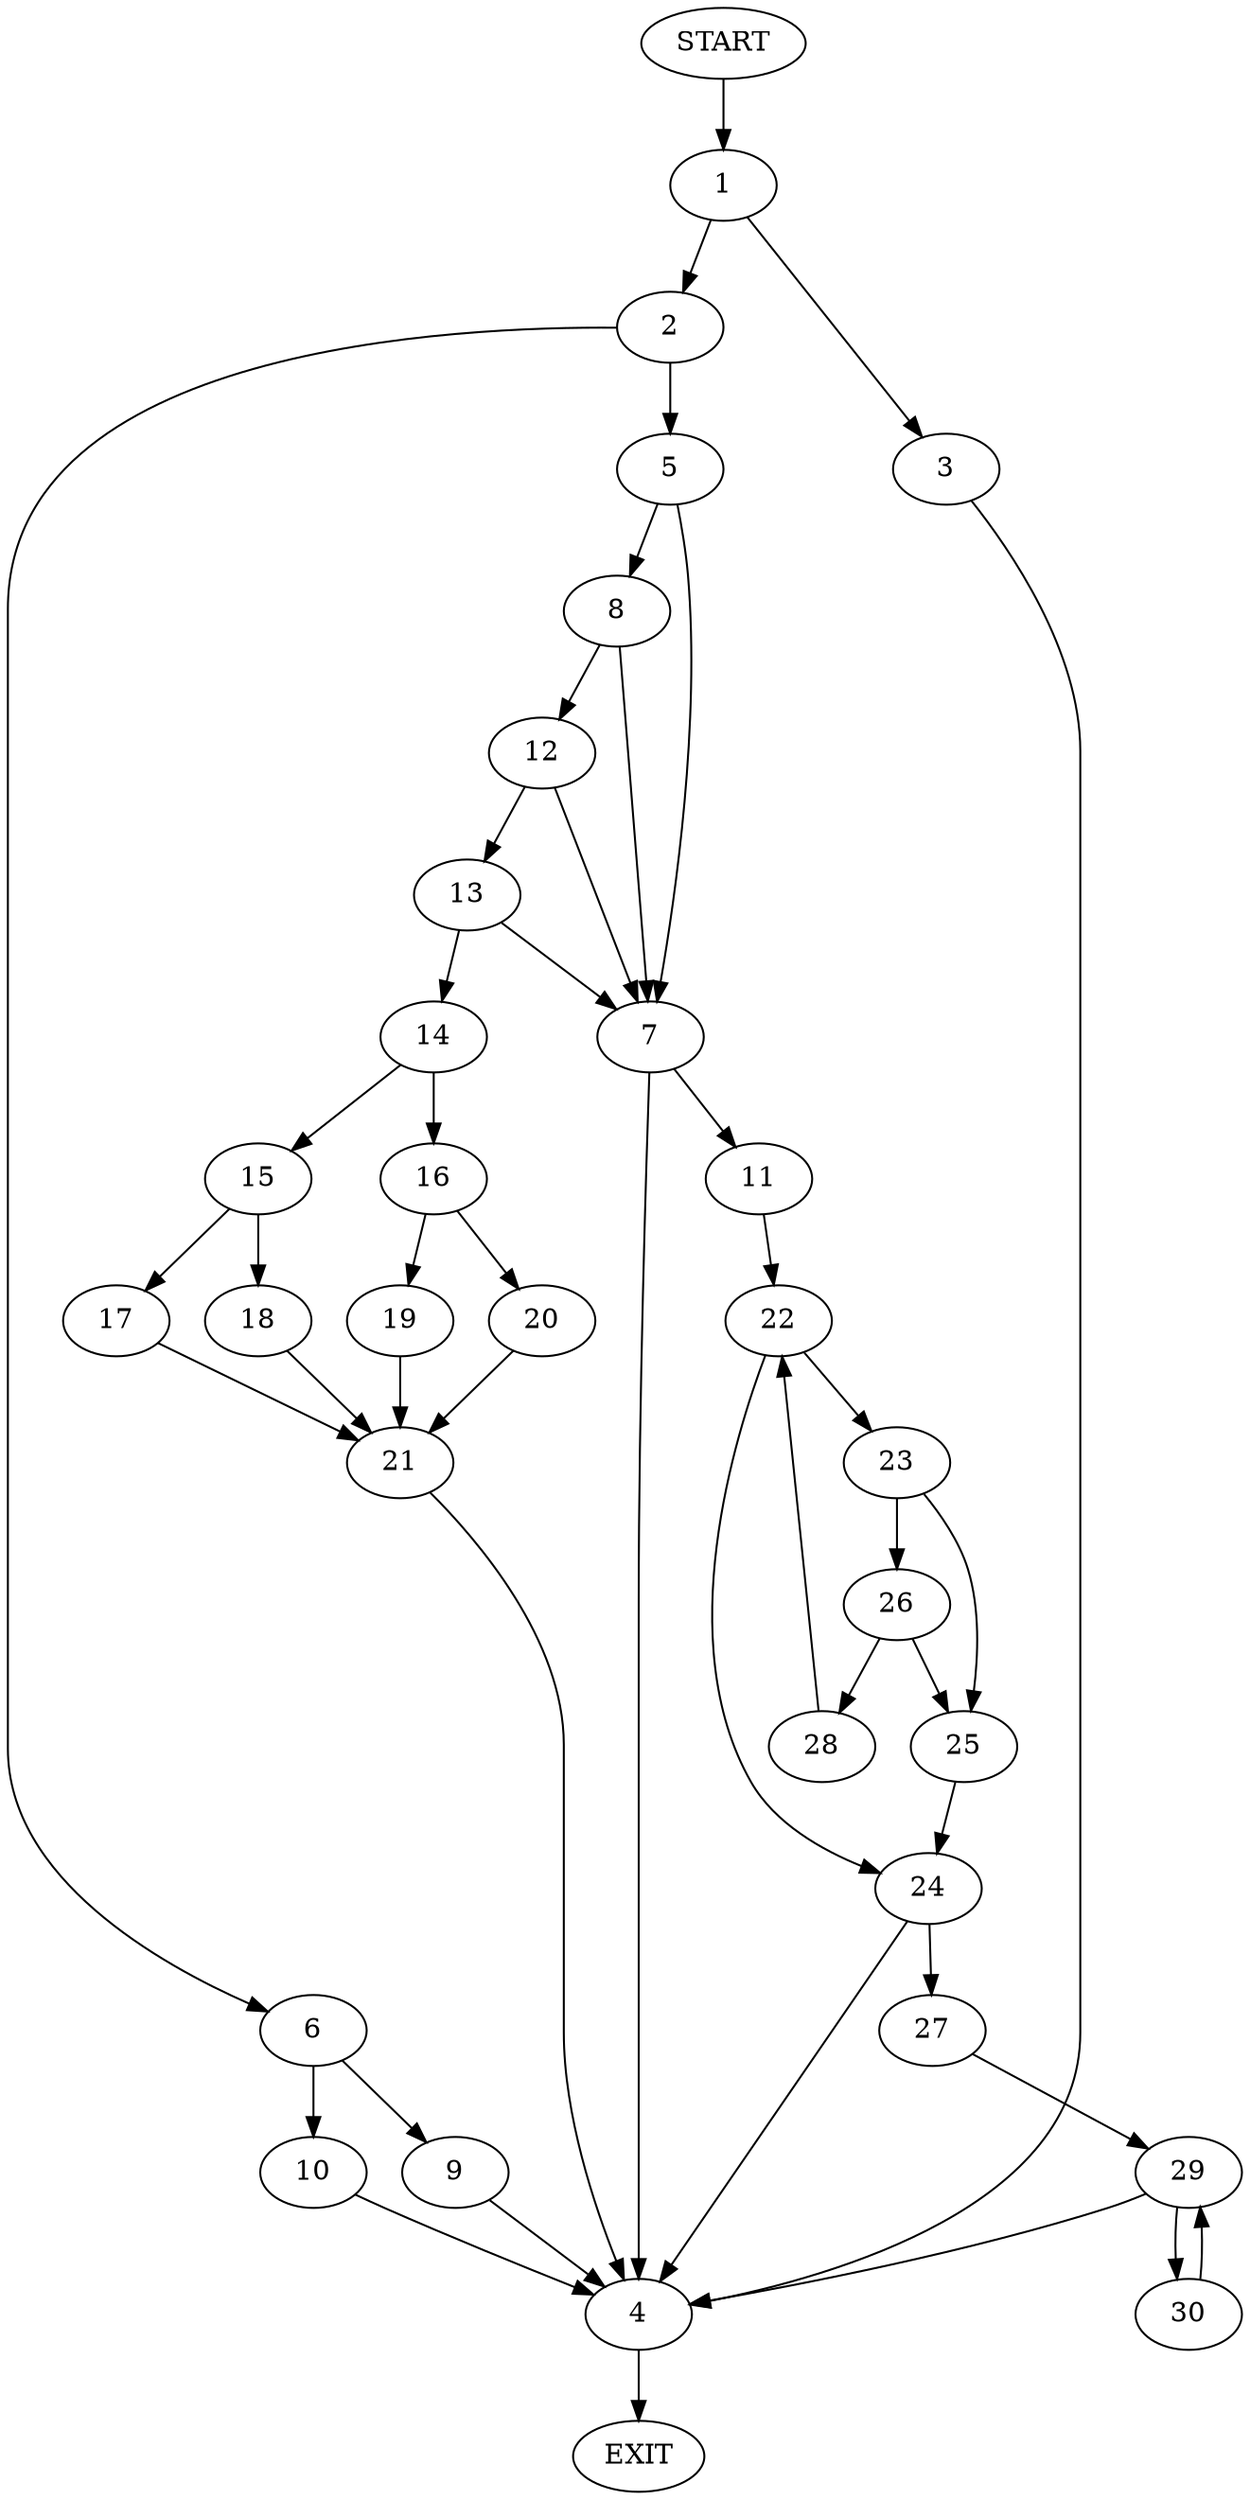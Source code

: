 digraph {
0 [label="START"]
31 [label="EXIT"]
0 -> 1
1 -> 2
1 -> 3
3 -> 4
2 -> 5
2 -> 6
4 -> 31
5 -> 7
5 -> 8
6 -> 9
6 -> 10
9 -> 4
10 -> 4
7 -> 11
7 -> 4
8 -> 12
8 -> 7
12 -> 7
12 -> 13
13 -> 7
13 -> 14
14 -> 15
14 -> 16
15 -> 17
15 -> 18
16 -> 19
16 -> 20
19 -> 21
20 -> 21
21 -> 4
18 -> 21
17 -> 21
11 -> 22
22 -> 23
22 -> 24
23 -> 25
23 -> 26
24 -> 27
24 -> 4
25 -> 24
26 -> 25
26 -> 28
28 -> 22
27 -> 29
29 -> 30
29 -> 4
30 -> 29
}
